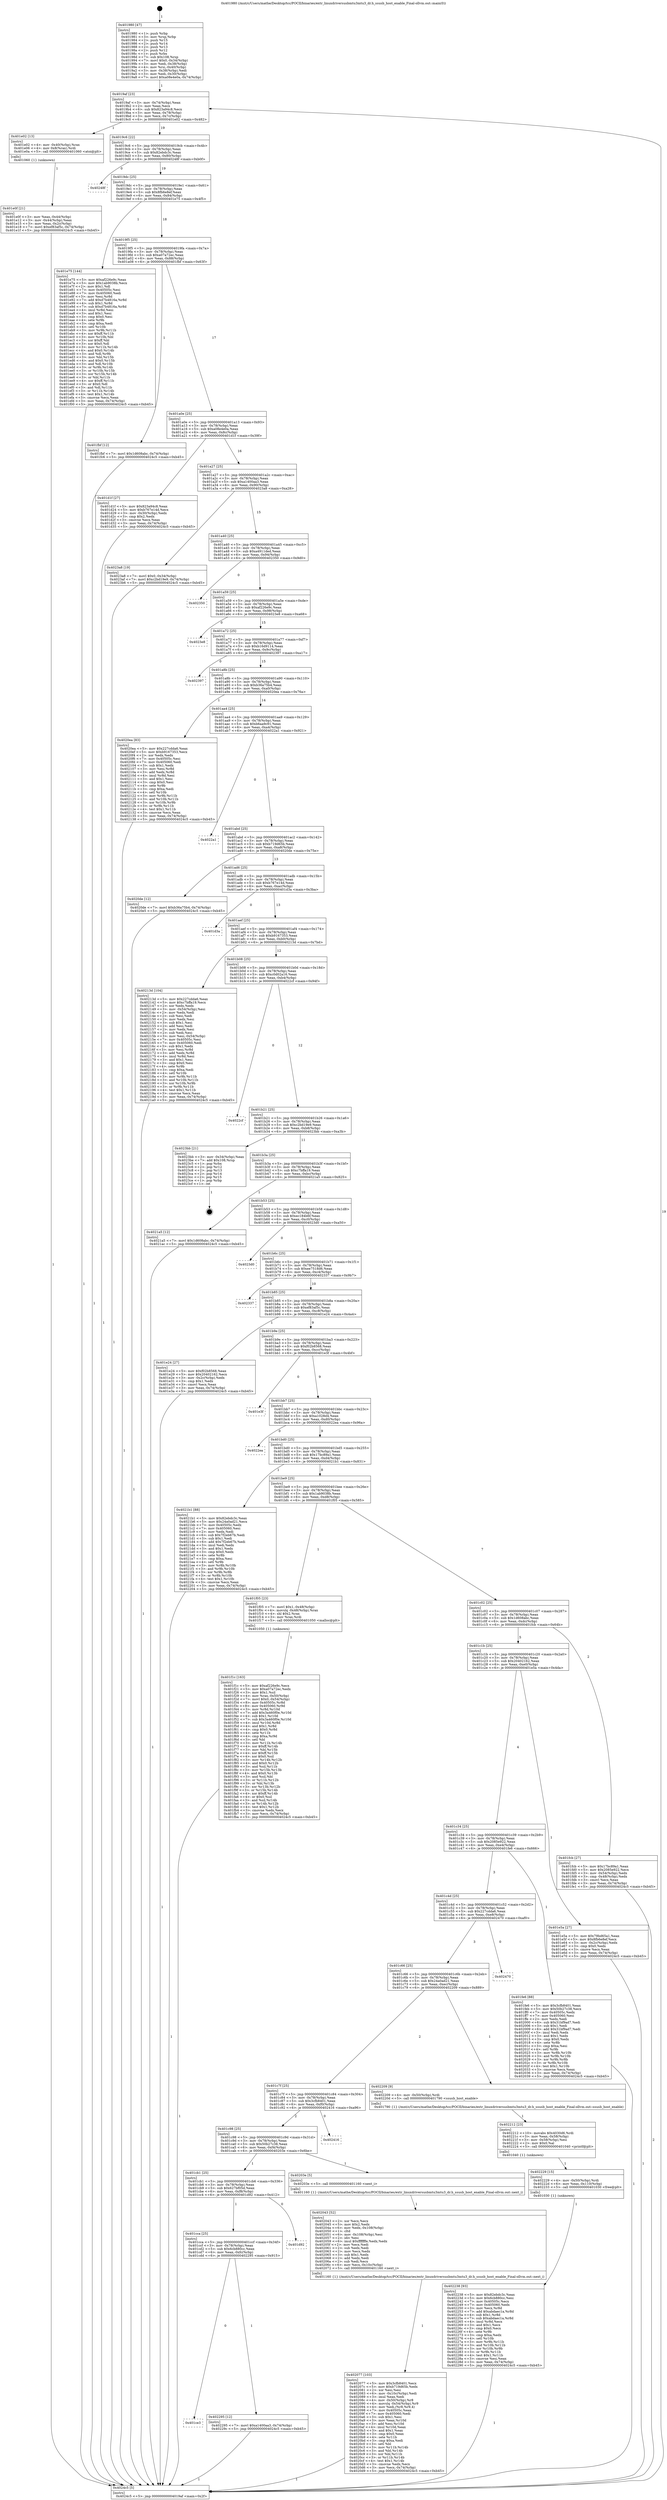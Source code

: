 digraph "0x401980" {
  label = "0x401980 (/mnt/c/Users/mathe/Desktop/tcc/POCII/binaries/extr_linuxdriversusbmtu3mtu3_dr.h_ssusb_host_enable_Final-ollvm.out::main(0))"
  labelloc = "t"
  node[shape=record]

  Entry [label="",width=0.3,height=0.3,shape=circle,fillcolor=black,style=filled]
  "0x4019af" [label="{
     0x4019af [23]\l
     | [instrs]\l
     &nbsp;&nbsp;0x4019af \<+3\>: mov -0x74(%rbp),%eax\l
     &nbsp;&nbsp;0x4019b2 \<+2\>: mov %eax,%ecx\l
     &nbsp;&nbsp;0x4019b4 \<+6\>: sub $0x823a94c8,%ecx\l
     &nbsp;&nbsp;0x4019ba \<+3\>: mov %eax,-0x78(%rbp)\l
     &nbsp;&nbsp;0x4019bd \<+3\>: mov %ecx,-0x7c(%rbp)\l
     &nbsp;&nbsp;0x4019c0 \<+6\>: je 0000000000401e02 \<main+0x482\>\l
  }"]
  "0x401e02" [label="{
     0x401e02 [13]\l
     | [instrs]\l
     &nbsp;&nbsp;0x401e02 \<+4\>: mov -0x40(%rbp),%rax\l
     &nbsp;&nbsp;0x401e06 \<+4\>: mov 0x8(%rax),%rdi\l
     &nbsp;&nbsp;0x401e0a \<+5\>: call 0000000000401060 \<atoi@plt\>\l
     | [calls]\l
     &nbsp;&nbsp;0x401060 \{1\} (unknown)\l
  }"]
  "0x4019c6" [label="{
     0x4019c6 [22]\l
     | [instrs]\l
     &nbsp;&nbsp;0x4019c6 \<+5\>: jmp 00000000004019cb \<main+0x4b\>\l
     &nbsp;&nbsp;0x4019cb \<+3\>: mov -0x78(%rbp),%eax\l
     &nbsp;&nbsp;0x4019ce \<+5\>: sub $0x82ebdc3c,%eax\l
     &nbsp;&nbsp;0x4019d3 \<+3\>: mov %eax,-0x80(%rbp)\l
     &nbsp;&nbsp;0x4019d6 \<+6\>: je 000000000040248f \<main+0xb0f\>\l
  }"]
  Exit [label="",width=0.3,height=0.3,shape=circle,fillcolor=black,style=filled,peripheries=2]
  "0x40248f" [label="{
     0x40248f\l
  }", style=dashed]
  "0x4019dc" [label="{
     0x4019dc [25]\l
     | [instrs]\l
     &nbsp;&nbsp;0x4019dc \<+5\>: jmp 00000000004019e1 \<main+0x61\>\l
     &nbsp;&nbsp;0x4019e1 \<+3\>: mov -0x78(%rbp),%eax\l
     &nbsp;&nbsp;0x4019e4 \<+5\>: sub $0x8fb6e8ef,%eax\l
     &nbsp;&nbsp;0x4019e9 \<+6\>: mov %eax,-0x84(%rbp)\l
     &nbsp;&nbsp;0x4019ef \<+6\>: je 0000000000401e75 \<main+0x4f5\>\l
  }"]
  "0x401ce3" [label="{
     0x401ce3\l
  }", style=dashed]
  "0x401e75" [label="{
     0x401e75 [144]\l
     | [instrs]\l
     &nbsp;&nbsp;0x401e75 \<+5\>: mov $0xaf226e9c,%eax\l
     &nbsp;&nbsp;0x401e7a \<+5\>: mov $0x1ab9038b,%ecx\l
     &nbsp;&nbsp;0x401e7f \<+2\>: mov $0x1,%dl\l
     &nbsp;&nbsp;0x401e81 \<+7\>: mov 0x40505c,%esi\l
     &nbsp;&nbsp;0x401e88 \<+7\>: mov 0x405060,%edi\l
     &nbsp;&nbsp;0x401e8f \<+3\>: mov %esi,%r8d\l
     &nbsp;&nbsp;0x401e92 \<+7\>: add $0xd7b4816a,%r8d\l
     &nbsp;&nbsp;0x401e99 \<+4\>: sub $0x1,%r8d\l
     &nbsp;&nbsp;0x401e9d \<+7\>: sub $0xd7b4816a,%r8d\l
     &nbsp;&nbsp;0x401ea4 \<+4\>: imul %r8d,%esi\l
     &nbsp;&nbsp;0x401ea8 \<+3\>: and $0x1,%esi\l
     &nbsp;&nbsp;0x401eab \<+3\>: cmp $0x0,%esi\l
     &nbsp;&nbsp;0x401eae \<+4\>: sete %r9b\l
     &nbsp;&nbsp;0x401eb2 \<+3\>: cmp $0xa,%edi\l
     &nbsp;&nbsp;0x401eb5 \<+4\>: setl %r10b\l
     &nbsp;&nbsp;0x401eb9 \<+3\>: mov %r9b,%r11b\l
     &nbsp;&nbsp;0x401ebc \<+4\>: xor $0xff,%r11b\l
     &nbsp;&nbsp;0x401ec0 \<+3\>: mov %r10b,%bl\l
     &nbsp;&nbsp;0x401ec3 \<+3\>: xor $0xff,%bl\l
     &nbsp;&nbsp;0x401ec6 \<+3\>: xor $0x0,%dl\l
     &nbsp;&nbsp;0x401ec9 \<+3\>: mov %r11b,%r14b\l
     &nbsp;&nbsp;0x401ecc \<+4\>: and $0x0,%r14b\l
     &nbsp;&nbsp;0x401ed0 \<+3\>: and %dl,%r9b\l
     &nbsp;&nbsp;0x401ed3 \<+3\>: mov %bl,%r15b\l
     &nbsp;&nbsp;0x401ed6 \<+4\>: and $0x0,%r15b\l
     &nbsp;&nbsp;0x401eda \<+3\>: and %dl,%r10b\l
     &nbsp;&nbsp;0x401edd \<+3\>: or %r9b,%r14b\l
     &nbsp;&nbsp;0x401ee0 \<+3\>: or %r10b,%r15b\l
     &nbsp;&nbsp;0x401ee3 \<+3\>: xor %r15b,%r14b\l
     &nbsp;&nbsp;0x401ee6 \<+3\>: or %bl,%r11b\l
     &nbsp;&nbsp;0x401ee9 \<+4\>: xor $0xff,%r11b\l
     &nbsp;&nbsp;0x401eed \<+3\>: or $0x0,%dl\l
     &nbsp;&nbsp;0x401ef0 \<+3\>: and %dl,%r11b\l
     &nbsp;&nbsp;0x401ef3 \<+3\>: or %r11b,%r14b\l
     &nbsp;&nbsp;0x401ef6 \<+4\>: test $0x1,%r14b\l
     &nbsp;&nbsp;0x401efa \<+3\>: cmovne %ecx,%eax\l
     &nbsp;&nbsp;0x401efd \<+3\>: mov %eax,-0x74(%rbp)\l
     &nbsp;&nbsp;0x401f00 \<+5\>: jmp 00000000004024c5 \<main+0xb45\>\l
  }"]
  "0x4019f5" [label="{
     0x4019f5 [25]\l
     | [instrs]\l
     &nbsp;&nbsp;0x4019f5 \<+5\>: jmp 00000000004019fa \<main+0x7a\>\l
     &nbsp;&nbsp;0x4019fa \<+3\>: mov -0x78(%rbp),%eax\l
     &nbsp;&nbsp;0x4019fd \<+5\>: sub $0xa07a72ec,%eax\l
     &nbsp;&nbsp;0x401a02 \<+6\>: mov %eax,-0x88(%rbp)\l
     &nbsp;&nbsp;0x401a08 \<+6\>: je 0000000000401fbf \<main+0x63f\>\l
  }"]
  "0x402295" [label="{
     0x402295 [12]\l
     | [instrs]\l
     &nbsp;&nbsp;0x402295 \<+7\>: movl $0xa1400aa3,-0x74(%rbp)\l
     &nbsp;&nbsp;0x40229c \<+5\>: jmp 00000000004024c5 \<main+0xb45\>\l
  }"]
  "0x401fbf" [label="{
     0x401fbf [12]\l
     | [instrs]\l
     &nbsp;&nbsp;0x401fbf \<+7\>: movl $0x1d608abc,-0x74(%rbp)\l
     &nbsp;&nbsp;0x401fc6 \<+5\>: jmp 00000000004024c5 \<main+0xb45\>\l
  }"]
  "0x401a0e" [label="{
     0x401a0e [25]\l
     | [instrs]\l
     &nbsp;&nbsp;0x401a0e \<+5\>: jmp 0000000000401a13 \<main+0x93\>\l
     &nbsp;&nbsp;0x401a13 \<+3\>: mov -0x78(%rbp),%eax\l
     &nbsp;&nbsp;0x401a16 \<+5\>: sub $0xa08e4e0a,%eax\l
     &nbsp;&nbsp;0x401a1b \<+6\>: mov %eax,-0x8c(%rbp)\l
     &nbsp;&nbsp;0x401a21 \<+6\>: je 0000000000401d1f \<main+0x39f\>\l
  }"]
  "0x401cca" [label="{
     0x401cca [25]\l
     | [instrs]\l
     &nbsp;&nbsp;0x401cca \<+5\>: jmp 0000000000401ccf \<main+0x34f\>\l
     &nbsp;&nbsp;0x401ccf \<+3\>: mov -0x78(%rbp),%eax\l
     &nbsp;&nbsp;0x401cd2 \<+5\>: sub $0x6cb880cc,%eax\l
     &nbsp;&nbsp;0x401cd7 \<+6\>: mov %eax,-0xfc(%rbp)\l
     &nbsp;&nbsp;0x401cdd \<+6\>: je 0000000000402295 \<main+0x915\>\l
  }"]
  "0x401d1f" [label="{
     0x401d1f [27]\l
     | [instrs]\l
     &nbsp;&nbsp;0x401d1f \<+5\>: mov $0x823a94c8,%eax\l
     &nbsp;&nbsp;0x401d24 \<+5\>: mov $0xb767e14d,%ecx\l
     &nbsp;&nbsp;0x401d29 \<+3\>: mov -0x30(%rbp),%edx\l
     &nbsp;&nbsp;0x401d2c \<+3\>: cmp $0x2,%edx\l
     &nbsp;&nbsp;0x401d2f \<+3\>: cmovne %ecx,%eax\l
     &nbsp;&nbsp;0x401d32 \<+3\>: mov %eax,-0x74(%rbp)\l
     &nbsp;&nbsp;0x401d35 \<+5\>: jmp 00000000004024c5 \<main+0xb45\>\l
  }"]
  "0x401a27" [label="{
     0x401a27 [25]\l
     | [instrs]\l
     &nbsp;&nbsp;0x401a27 \<+5\>: jmp 0000000000401a2c \<main+0xac\>\l
     &nbsp;&nbsp;0x401a2c \<+3\>: mov -0x78(%rbp),%eax\l
     &nbsp;&nbsp;0x401a2f \<+5\>: sub $0xa1400aa3,%eax\l
     &nbsp;&nbsp;0x401a34 \<+6\>: mov %eax,-0x90(%rbp)\l
     &nbsp;&nbsp;0x401a3a \<+6\>: je 00000000004023a8 \<main+0xa28\>\l
  }"]
  "0x4024c5" [label="{
     0x4024c5 [5]\l
     | [instrs]\l
     &nbsp;&nbsp;0x4024c5 \<+5\>: jmp 00000000004019af \<main+0x2f\>\l
  }"]
  "0x401980" [label="{
     0x401980 [47]\l
     | [instrs]\l
     &nbsp;&nbsp;0x401980 \<+1\>: push %rbp\l
     &nbsp;&nbsp;0x401981 \<+3\>: mov %rsp,%rbp\l
     &nbsp;&nbsp;0x401984 \<+2\>: push %r15\l
     &nbsp;&nbsp;0x401986 \<+2\>: push %r14\l
     &nbsp;&nbsp;0x401988 \<+2\>: push %r13\l
     &nbsp;&nbsp;0x40198a \<+2\>: push %r12\l
     &nbsp;&nbsp;0x40198c \<+1\>: push %rbx\l
     &nbsp;&nbsp;0x40198d \<+7\>: sub $0x108,%rsp\l
     &nbsp;&nbsp;0x401994 \<+7\>: movl $0x0,-0x34(%rbp)\l
     &nbsp;&nbsp;0x40199b \<+3\>: mov %edi,-0x38(%rbp)\l
     &nbsp;&nbsp;0x40199e \<+4\>: mov %rsi,-0x40(%rbp)\l
     &nbsp;&nbsp;0x4019a2 \<+3\>: mov -0x38(%rbp),%edi\l
     &nbsp;&nbsp;0x4019a5 \<+3\>: mov %edi,-0x30(%rbp)\l
     &nbsp;&nbsp;0x4019a8 \<+7\>: movl $0xa08e4e0a,-0x74(%rbp)\l
  }"]
  "0x401e0f" [label="{
     0x401e0f [21]\l
     | [instrs]\l
     &nbsp;&nbsp;0x401e0f \<+3\>: mov %eax,-0x44(%rbp)\l
     &nbsp;&nbsp;0x401e12 \<+3\>: mov -0x44(%rbp),%eax\l
     &nbsp;&nbsp;0x401e15 \<+3\>: mov %eax,-0x2c(%rbp)\l
     &nbsp;&nbsp;0x401e18 \<+7\>: movl $0xef83af5c,-0x74(%rbp)\l
     &nbsp;&nbsp;0x401e1f \<+5\>: jmp 00000000004024c5 \<main+0xb45\>\l
  }"]
  "0x401d92" [label="{
     0x401d92\l
  }", style=dashed]
  "0x4023a8" [label="{
     0x4023a8 [19]\l
     | [instrs]\l
     &nbsp;&nbsp;0x4023a8 \<+7\>: movl $0x0,-0x34(%rbp)\l
     &nbsp;&nbsp;0x4023af \<+7\>: movl $0xc2bd19e9,-0x74(%rbp)\l
     &nbsp;&nbsp;0x4023b6 \<+5\>: jmp 00000000004024c5 \<main+0xb45\>\l
  }"]
  "0x401a40" [label="{
     0x401a40 [25]\l
     | [instrs]\l
     &nbsp;&nbsp;0x401a40 \<+5\>: jmp 0000000000401a45 \<main+0xc5\>\l
     &nbsp;&nbsp;0x401a45 \<+3\>: mov -0x78(%rbp),%eax\l
     &nbsp;&nbsp;0x401a48 \<+5\>: sub $0xa4911ded,%eax\l
     &nbsp;&nbsp;0x401a4d \<+6\>: mov %eax,-0x94(%rbp)\l
     &nbsp;&nbsp;0x401a53 \<+6\>: je 0000000000402350 \<main+0x9d0\>\l
  }"]
  "0x402238" [label="{
     0x402238 [93]\l
     | [instrs]\l
     &nbsp;&nbsp;0x402238 \<+5\>: mov $0x82ebdc3c,%eax\l
     &nbsp;&nbsp;0x40223d \<+5\>: mov $0x6cb880cc,%esi\l
     &nbsp;&nbsp;0x402242 \<+7\>: mov 0x40505c,%ecx\l
     &nbsp;&nbsp;0x402249 \<+7\>: mov 0x405060,%edx\l
     &nbsp;&nbsp;0x402250 \<+3\>: mov %ecx,%r8d\l
     &nbsp;&nbsp;0x402253 \<+7\>: add $0xabdaec1a,%r8d\l
     &nbsp;&nbsp;0x40225a \<+4\>: sub $0x1,%r8d\l
     &nbsp;&nbsp;0x40225e \<+7\>: sub $0xabdaec1a,%r8d\l
     &nbsp;&nbsp;0x402265 \<+4\>: imul %r8d,%ecx\l
     &nbsp;&nbsp;0x402269 \<+3\>: and $0x1,%ecx\l
     &nbsp;&nbsp;0x40226c \<+3\>: cmp $0x0,%ecx\l
     &nbsp;&nbsp;0x40226f \<+4\>: sete %r9b\l
     &nbsp;&nbsp;0x402273 \<+3\>: cmp $0xa,%edx\l
     &nbsp;&nbsp;0x402276 \<+4\>: setl %r10b\l
     &nbsp;&nbsp;0x40227a \<+3\>: mov %r9b,%r11b\l
     &nbsp;&nbsp;0x40227d \<+3\>: and %r10b,%r11b\l
     &nbsp;&nbsp;0x402280 \<+3\>: xor %r10b,%r9b\l
     &nbsp;&nbsp;0x402283 \<+3\>: or %r9b,%r11b\l
     &nbsp;&nbsp;0x402286 \<+4\>: test $0x1,%r11b\l
     &nbsp;&nbsp;0x40228a \<+3\>: cmovne %esi,%eax\l
     &nbsp;&nbsp;0x40228d \<+3\>: mov %eax,-0x74(%rbp)\l
     &nbsp;&nbsp;0x402290 \<+5\>: jmp 00000000004024c5 \<main+0xb45\>\l
  }"]
  "0x402350" [label="{
     0x402350\l
  }", style=dashed]
  "0x401a59" [label="{
     0x401a59 [25]\l
     | [instrs]\l
     &nbsp;&nbsp;0x401a59 \<+5\>: jmp 0000000000401a5e \<main+0xde\>\l
     &nbsp;&nbsp;0x401a5e \<+3\>: mov -0x78(%rbp),%eax\l
     &nbsp;&nbsp;0x401a61 \<+5\>: sub $0xaf226e9c,%eax\l
     &nbsp;&nbsp;0x401a66 \<+6\>: mov %eax,-0x98(%rbp)\l
     &nbsp;&nbsp;0x401a6c \<+6\>: je 00000000004023e8 \<main+0xa68\>\l
  }"]
  "0x402229" [label="{
     0x402229 [15]\l
     | [instrs]\l
     &nbsp;&nbsp;0x402229 \<+4\>: mov -0x50(%rbp),%rdi\l
     &nbsp;&nbsp;0x40222d \<+6\>: mov %eax,-0x110(%rbp)\l
     &nbsp;&nbsp;0x402233 \<+5\>: call 0000000000401030 \<free@plt\>\l
     | [calls]\l
     &nbsp;&nbsp;0x401030 \{1\} (unknown)\l
  }"]
  "0x4023e8" [label="{
     0x4023e8\l
  }", style=dashed]
  "0x401a72" [label="{
     0x401a72 [25]\l
     | [instrs]\l
     &nbsp;&nbsp;0x401a72 \<+5\>: jmp 0000000000401a77 \<main+0xf7\>\l
     &nbsp;&nbsp;0x401a77 \<+3\>: mov -0x78(%rbp),%eax\l
     &nbsp;&nbsp;0x401a7a \<+5\>: sub $0xb16d9114,%eax\l
     &nbsp;&nbsp;0x401a7f \<+6\>: mov %eax,-0x9c(%rbp)\l
     &nbsp;&nbsp;0x401a85 \<+6\>: je 0000000000402397 \<main+0xa17\>\l
  }"]
  "0x402212" [label="{
     0x402212 [23]\l
     | [instrs]\l
     &nbsp;&nbsp;0x402212 \<+10\>: movabs $0x4030d6,%rdi\l
     &nbsp;&nbsp;0x40221c \<+3\>: mov %eax,-0x58(%rbp)\l
     &nbsp;&nbsp;0x40221f \<+3\>: mov -0x58(%rbp),%esi\l
     &nbsp;&nbsp;0x402222 \<+2\>: mov $0x0,%al\l
     &nbsp;&nbsp;0x402224 \<+5\>: call 0000000000401040 \<printf@plt\>\l
     | [calls]\l
     &nbsp;&nbsp;0x401040 \{1\} (unknown)\l
  }"]
  "0x402397" [label="{
     0x402397\l
  }", style=dashed]
  "0x401a8b" [label="{
     0x401a8b [25]\l
     | [instrs]\l
     &nbsp;&nbsp;0x401a8b \<+5\>: jmp 0000000000401a90 \<main+0x110\>\l
     &nbsp;&nbsp;0x401a90 \<+3\>: mov -0x78(%rbp),%eax\l
     &nbsp;&nbsp;0x401a93 \<+5\>: sub $0xb36a75b4,%eax\l
     &nbsp;&nbsp;0x401a98 \<+6\>: mov %eax,-0xa0(%rbp)\l
     &nbsp;&nbsp;0x401a9e \<+6\>: je 00000000004020ea \<main+0x76a\>\l
  }"]
  "0x402077" [label="{
     0x402077 [103]\l
     | [instrs]\l
     &nbsp;&nbsp;0x402077 \<+5\>: mov $0x3cfb8401,%ecx\l
     &nbsp;&nbsp;0x40207c \<+5\>: mov $0xb719d65b,%edx\l
     &nbsp;&nbsp;0x402081 \<+2\>: xor %esi,%esi\l
     &nbsp;&nbsp;0x402083 \<+6\>: mov -0x10c(%rbp),%edi\l
     &nbsp;&nbsp;0x402089 \<+3\>: imul %eax,%edi\l
     &nbsp;&nbsp;0x40208c \<+4\>: mov -0x50(%rbp),%r8\l
     &nbsp;&nbsp;0x402090 \<+4\>: movslq -0x54(%rbp),%r9\l
     &nbsp;&nbsp;0x402094 \<+4\>: mov %edi,(%r8,%r9,4)\l
     &nbsp;&nbsp;0x402098 \<+7\>: mov 0x40505c,%eax\l
     &nbsp;&nbsp;0x40209f \<+7\>: mov 0x405060,%edi\l
     &nbsp;&nbsp;0x4020a6 \<+3\>: sub $0x1,%esi\l
     &nbsp;&nbsp;0x4020a9 \<+3\>: mov %eax,%r10d\l
     &nbsp;&nbsp;0x4020ac \<+3\>: add %esi,%r10d\l
     &nbsp;&nbsp;0x4020af \<+4\>: imul %r10d,%eax\l
     &nbsp;&nbsp;0x4020b3 \<+3\>: and $0x1,%eax\l
     &nbsp;&nbsp;0x4020b6 \<+3\>: cmp $0x0,%eax\l
     &nbsp;&nbsp;0x4020b9 \<+4\>: sete %r11b\l
     &nbsp;&nbsp;0x4020bd \<+3\>: cmp $0xa,%edi\l
     &nbsp;&nbsp;0x4020c0 \<+3\>: setl %bl\l
     &nbsp;&nbsp;0x4020c3 \<+3\>: mov %r11b,%r14b\l
     &nbsp;&nbsp;0x4020c6 \<+3\>: and %bl,%r14b\l
     &nbsp;&nbsp;0x4020c9 \<+3\>: xor %bl,%r11b\l
     &nbsp;&nbsp;0x4020cc \<+3\>: or %r11b,%r14b\l
     &nbsp;&nbsp;0x4020cf \<+4\>: test $0x1,%r14b\l
     &nbsp;&nbsp;0x4020d3 \<+3\>: cmovne %edx,%ecx\l
     &nbsp;&nbsp;0x4020d6 \<+3\>: mov %ecx,-0x74(%rbp)\l
     &nbsp;&nbsp;0x4020d9 \<+5\>: jmp 00000000004024c5 \<main+0xb45\>\l
  }"]
  "0x4020ea" [label="{
     0x4020ea [83]\l
     | [instrs]\l
     &nbsp;&nbsp;0x4020ea \<+5\>: mov $0x227cdda6,%eax\l
     &nbsp;&nbsp;0x4020ef \<+5\>: mov $0xb9167353,%ecx\l
     &nbsp;&nbsp;0x4020f4 \<+2\>: xor %edx,%edx\l
     &nbsp;&nbsp;0x4020f6 \<+7\>: mov 0x40505c,%esi\l
     &nbsp;&nbsp;0x4020fd \<+7\>: mov 0x405060,%edi\l
     &nbsp;&nbsp;0x402104 \<+3\>: sub $0x1,%edx\l
     &nbsp;&nbsp;0x402107 \<+3\>: mov %esi,%r8d\l
     &nbsp;&nbsp;0x40210a \<+3\>: add %edx,%r8d\l
     &nbsp;&nbsp;0x40210d \<+4\>: imul %r8d,%esi\l
     &nbsp;&nbsp;0x402111 \<+3\>: and $0x1,%esi\l
     &nbsp;&nbsp;0x402114 \<+3\>: cmp $0x0,%esi\l
     &nbsp;&nbsp;0x402117 \<+4\>: sete %r9b\l
     &nbsp;&nbsp;0x40211b \<+3\>: cmp $0xa,%edi\l
     &nbsp;&nbsp;0x40211e \<+4\>: setl %r10b\l
     &nbsp;&nbsp;0x402122 \<+3\>: mov %r9b,%r11b\l
     &nbsp;&nbsp;0x402125 \<+3\>: and %r10b,%r11b\l
     &nbsp;&nbsp;0x402128 \<+3\>: xor %r10b,%r9b\l
     &nbsp;&nbsp;0x40212b \<+3\>: or %r9b,%r11b\l
     &nbsp;&nbsp;0x40212e \<+4\>: test $0x1,%r11b\l
     &nbsp;&nbsp;0x402132 \<+3\>: cmovne %ecx,%eax\l
     &nbsp;&nbsp;0x402135 \<+3\>: mov %eax,-0x74(%rbp)\l
     &nbsp;&nbsp;0x402138 \<+5\>: jmp 00000000004024c5 \<main+0xb45\>\l
  }"]
  "0x401aa4" [label="{
     0x401aa4 [25]\l
     | [instrs]\l
     &nbsp;&nbsp;0x401aa4 \<+5\>: jmp 0000000000401aa9 \<main+0x129\>\l
     &nbsp;&nbsp;0x401aa9 \<+3\>: mov -0x78(%rbp),%eax\l
     &nbsp;&nbsp;0x401aac \<+5\>: sub $0xb6aa9c91,%eax\l
     &nbsp;&nbsp;0x401ab1 \<+6\>: mov %eax,-0xa4(%rbp)\l
     &nbsp;&nbsp;0x401ab7 \<+6\>: je 00000000004022a1 \<main+0x921\>\l
  }"]
  "0x402043" [label="{
     0x402043 [52]\l
     | [instrs]\l
     &nbsp;&nbsp;0x402043 \<+2\>: xor %ecx,%ecx\l
     &nbsp;&nbsp;0x402045 \<+5\>: mov $0x2,%edx\l
     &nbsp;&nbsp;0x40204a \<+6\>: mov %edx,-0x108(%rbp)\l
     &nbsp;&nbsp;0x402050 \<+1\>: cltd\l
     &nbsp;&nbsp;0x402051 \<+6\>: mov -0x108(%rbp),%esi\l
     &nbsp;&nbsp;0x402057 \<+2\>: idiv %esi\l
     &nbsp;&nbsp;0x402059 \<+6\>: imul $0xfffffffe,%edx,%edx\l
     &nbsp;&nbsp;0x40205f \<+2\>: mov %ecx,%edi\l
     &nbsp;&nbsp;0x402061 \<+2\>: sub %edx,%edi\l
     &nbsp;&nbsp;0x402063 \<+2\>: mov %ecx,%edx\l
     &nbsp;&nbsp;0x402065 \<+3\>: sub $0x1,%edx\l
     &nbsp;&nbsp;0x402068 \<+2\>: add %edx,%edi\l
     &nbsp;&nbsp;0x40206a \<+2\>: sub %edi,%ecx\l
     &nbsp;&nbsp;0x40206c \<+6\>: mov %ecx,-0x10c(%rbp)\l
     &nbsp;&nbsp;0x402072 \<+5\>: call 0000000000401160 \<next_i\>\l
     | [calls]\l
     &nbsp;&nbsp;0x401160 \{1\} (/mnt/c/Users/mathe/Desktop/tcc/POCII/binaries/extr_linuxdriversusbmtu3mtu3_dr.h_ssusb_host_enable_Final-ollvm.out::next_i)\l
  }"]
  "0x4022a1" [label="{
     0x4022a1\l
  }", style=dashed]
  "0x401abd" [label="{
     0x401abd [25]\l
     | [instrs]\l
     &nbsp;&nbsp;0x401abd \<+5\>: jmp 0000000000401ac2 \<main+0x142\>\l
     &nbsp;&nbsp;0x401ac2 \<+3\>: mov -0x78(%rbp),%eax\l
     &nbsp;&nbsp;0x401ac5 \<+5\>: sub $0xb719d65b,%eax\l
     &nbsp;&nbsp;0x401aca \<+6\>: mov %eax,-0xa8(%rbp)\l
     &nbsp;&nbsp;0x401ad0 \<+6\>: je 00000000004020de \<main+0x75e\>\l
  }"]
  "0x401cb1" [label="{
     0x401cb1 [25]\l
     | [instrs]\l
     &nbsp;&nbsp;0x401cb1 \<+5\>: jmp 0000000000401cb6 \<main+0x336\>\l
     &nbsp;&nbsp;0x401cb6 \<+3\>: mov -0x78(%rbp),%eax\l
     &nbsp;&nbsp;0x401cb9 \<+5\>: sub $0x627bf05d,%eax\l
     &nbsp;&nbsp;0x401cbe \<+6\>: mov %eax,-0xf8(%rbp)\l
     &nbsp;&nbsp;0x401cc4 \<+6\>: je 0000000000401d92 \<main+0x412\>\l
  }"]
  "0x4020de" [label="{
     0x4020de [12]\l
     | [instrs]\l
     &nbsp;&nbsp;0x4020de \<+7\>: movl $0xb36a75b4,-0x74(%rbp)\l
     &nbsp;&nbsp;0x4020e5 \<+5\>: jmp 00000000004024c5 \<main+0xb45\>\l
  }"]
  "0x401ad6" [label="{
     0x401ad6 [25]\l
     | [instrs]\l
     &nbsp;&nbsp;0x401ad6 \<+5\>: jmp 0000000000401adb \<main+0x15b\>\l
     &nbsp;&nbsp;0x401adb \<+3\>: mov -0x78(%rbp),%eax\l
     &nbsp;&nbsp;0x401ade \<+5\>: sub $0xb767e14d,%eax\l
     &nbsp;&nbsp;0x401ae3 \<+6\>: mov %eax,-0xac(%rbp)\l
     &nbsp;&nbsp;0x401ae9 \<+6\>: je 0000000000401d3a \<main+0x3ba\>\l
  }"]
  "0x40203e" [label="{
     0x40203e [5]\l
     | [instrs]\l
     &nbsp;&nbsp;0x40203e \<+5\>: call 0000000000401160 \<next_i\>\l
     | [calls]\l
     &nbsp;&nbsp;0x401160 \{1\} (/mnt/c/Users/mathe/Desktop/tcc/POCII/binaries/extr_linuxdriversusbmtu3mtu3_dr.h_ssusb_host_enable_Final-ollvm.out::next_i)\l
  }"]
  "0x401d3a" [label="{
     0x401d3a\l
  }", style=dashed]
  "0x401aef" [label="{
     0x401aef [25]\l
     | [instrs]\l
     &nbsp;&nbsp;0x401aef \<+5\>: jmp 0000000000401af4 \<main+0x174\>\l
     &nbsp;&nbsp;0x401af4 \<+3\>: mov -0x78(%rbp),%eax\l
     &nbsp;&nbsp;0x401af7 \<+5\>: sub $0xb9167353,%eax\l
     &nbsp;&nbsp;0x401afc \<+6\>: mov %eax,-0xb0(%rbp)\l
     &nbsp;&nbsp;0x401b02 \<+6\>: je 000000000040213d \<main+0x7bd\>\l
  }"]
  "0x401c98" [label="{
     0x401c98 [25]\l
     | [instrs]\l
     &nbsp;&nbsp;0x401c98 \<+5\>: jmp 0000000000401c9d \<main+0x31d\>\l
     &nbsp;&nbsp;0x401c9d \<+3\>: mov -0x78(%rbp),%eax\l
     &nbsp;&nbsp;0x401ca0 \<+5\>: sub $0x50b27c38,%eax\l
     &nbsp;&nbsp;0x401ca5 \<+6\>: mov %eax,-0xf4(%rbp)\l
     &nbsp;&nbsp;0x401cab \<+6\>: je 000000000040203e \<main+0x6be\>\l
  }"]
  "0x40213d" [label="{
     0x40213d [104]\l
     | [instrs]\l
     &nbsp;&nbsp;0x40213d \<+5\>: mov $0x227cdda6,%eax\l
     &nbsp;&nbsp;0x402142 \<+5\>: mov $0xc7bffa19,%ecx\l
     &nbsp;&nbsp;0x402147 \<+2\>: xor %edx,%edx\l
     &nbsp;&nbsp;0x402149 \<+3\>: mov -0x54(%rbp),%esi\l
     &nbsp;&nbsp;0x40214c \<+2\>: mov %edx,%edi\l
     &nbsp;&nbsp;0x40214e \<+2\>: sub %esi,%edi\l
     &nbsp;&nbsp;0x402150 \<+2\>: mov %edx,%esi\l
     &nbsp;&nbsp;0x402152 \<+3\>: sub $0x1,%esi\l
     &nbsp;&nbsp;0x402155 \<+2\>: add %esi,%edi\l
     &nbsp;&nbsp;0x402157 \<+2\>: mov %edx,%esi\l
     &nbsp;&nbsp;0x402159 \<+2\>: sub %edi,%esi\l
     &nbsp;&nbsp;0x40215b \<+3\>: mov %esi,-0x54(%rbp)\l
     &nbsp;&nbsp;0x40215e \<+7\>: mov 0x40505c,%esi\l
     &nbsp;&nbsp;0x402165 \<+7\>: mov 0x405060,%edi\l
     &nbsp;&nbsp;0x40216c \<+3\>: sub $0x1,%edx\l
     &nbsp;&nbsp;0x40216f \<+3\>: mov %esi,%r8d\l
     &nbsp;&nbsp;0x402172 \<+3\>: add %edx,%r8d\l
     &nbsp;&nbsp;0x402175 \<+4\>: imul %r8d,%esi\l
     &nbsp;&nbsp;0x402179 \<+3\>: and $0x1,%esi\l
     &nbsp;&nbsp;0x40217c \<+3\>: cmp $0x0,%esi\l
     &nbsp;&nbsp;0x40217f \<+4\>: sete %r9b\l
     &nbsp;&nbsp;0x402183 \<+3\>: cmp $0xa,%edi\l
     &nbsp;&nbsp;0x402186 \<+4\>: setl %r10b\l
     &nbsp;&nbsp;0x40218a \<+3\>: mov %r9b,%r11b\l
     &nbsp;&nbsp;0x40218d \<+3\>: and %r10b,%r11b\l
     &nbsp;&nbsp;0x402190 \<+3\>: xor %r10b,%r9b\l
     &nbsp;&nbsp;0x402193 \<+3\>: or %r9b,%r11b\l
     &nbsp;&nbsp;0x402196 \<+4\>: test $0x1,%r11b\l
     &nbsp;&nbsp;0x40219a \<+3\>: cmovne %ecx,%eax\l
     &nbsp;&nbsp;0x40219d \<+3\>: mov %eax,-0x74(%rbp)\l
     &nbsp;&nbsp;0x4021a0 \<+5\>: jmp 00000000004024c5 \<main+0xb45\>\l
  }"]
  "0x401b08" [label="{
     0x401b08 [25]\l
     | [instrs]\l
     &nbsp;&nbsp;0x401b08 \<+5\>: jmp 0000000000401b0d \<main+0x18d\>\l
     &nbsp;&nbsp;0x401b0d \<+3\>: mov -0x78(%rbp),%eax\l
     &nbsp;&nbsp;0x401b10 \<+5\>: sub $0xc0d02a16,%eax\l
     &nbsp;&nbsp;0x401b15 \<+6\>: mov %eax,-0xb4(%rbp)\l
     &nbsp;&nbsp;0x401b1b \<+6\>: je 00000000004022cf \<main+0x94f\>\l
  }"]
  "0x402416" [label="{
     0x402416\l
  }", style=dashed]
  "0x4022cf" [label="{
     0x4022cf\l
  }", style=dashed]
  "0x401b21" [label="{
     0x401b21 [25]\l
     | [instrs]\l
     &nbsp;&nbsp;0x401b21 \<+5\>: jmp 0000000000401b26 \<main+0x1a6\>\l
     &nbsp;&nbsp;0x401b26 \<+3\>: mov -0x78(%rbp),%eax\l
     &nbsp;&nbsp;0x401b29 \<+5\>: sub $0xc2bd19e9,%eax\l
     &nbsp;&nbsp;0x401b2e \<+6\>: mov %eax,-0xb8(%rbp)\l
     &nbsp;&nbsp;0x401b34 \<+6\>: je 00000000004023bb \<main+0xa3b\>\l
  }"]
  "0x401c7f" [label="{
     0x401c7f [25]\l
     | [instrs]\l
     &nbsp;&nbsp;0x401c7f \<+5\>: jmp 0000000000401c84 \<main+0x304\>\l
     &nbsp;&nbsp;0x401c84 \<+3\>: mov -0x78(%rbp),%eax\l
     &nbsp;&nbsp;0x401c87 \<+5\>: sub $0x3cfb8401,%eax\l
     &nbsp;&nbsp;0x401c8c \<+6\>: mov %eax,-0xf0(%rbp)\l
     &nbsp;&nbsp;0x401c92 \<+6\>: je 0000000000402416 \<main+0xa96\>\l
  }"]
  "0x4023bb" [label="{
     0x4023bb [21]\l
     | [instrs]\l
     &nbsp;&nbsp;0x4023bb \<+3\>: mov -0x34(%rbp),%eax\l
     &nbsp;&nbsp;0x4023be \<+7\>: add $0x108,%rsp\l
     &nbsp;&nbsp;0x4023c5 \<+1\>: pop %rbx\l
     &nbsp;&nbsp;0x4023c6 \<+2\>: pop %r12\l
     &nbsp;&nbsp;0x4023c8 \<+2\>: pop %r13\l
     &nbsp;&nbsp;0x4023ca \<+2\>: pop %r14\l
     &nbsp;&nbsp;0x4023cc \<+2\>: pop %r15\l
     &nbsp;&nbsp;0x4023ce \<+1\>: pop %rbp\l
     &nbsp;&nbsp;0x4023cf \<+1\>: ret\l
  }"]
  "0x401b3a" [label="{
     0x401b3a [25]\l
     | [instrs]\l
     &nbsp;&nbsp;0x401b3a \<+5\>: jmp 0000000000401b3f \<main+0x1bf\>\l
     &nbsp;&nbsp;0x401b3f \<+3\>: mov -0x78(%rbp),%eax\l
     &nbsp;&nbsp;0x401b42 \<+5\>: sub $0xc7bffa19,%eax\l
     &nbsp;&nbsp;0x401b47 \<+6\>: mov %eax,-0xbc(%rbp)\l
     &nbsp;&nbsp;0x401b4d \<+6\>: je 00000000004021a5 \<main+0x825\>\l
  }"]
  "0x402209" [label="{
     0x402209 [9]\l
     | [instrs]\l
     &nbsp;&nbsp;0x402209 \<+4\>: mov -0x50(%rbp),%rdi\l
     &nbsp;&nbsp;0x40220d \<+5\>: call 0000000000401790 \<ssusb_host_enable\>\l
     | [calls]\l
     &nbsp;&nbsp;0x401790 \{1\} (/mnt/c/Users/mathe/Desktop/tcc/POCII/binaries/extr_linuxdriversusbmtu3mtu3_dr.h_ssusb_host_enable_Final-ollvm.out::ssusb_host_enable)\l
  }"]
  "0x4021a5" [label="{
     0x4021a5 [12]\l
     | [instrs]\l
     &nbsp;&nbsp;0x4021a5 \<+7\>: movl $0x1d608abc,-0x74(%rbp)\l
     &nbsp;&nbsp;0x4021ac \<+5\>: jmp 00000000004024c5 \<main+0xb45\>\l
  }"]
  "0x401b53" [label="{
     0x401b53 [25]\l
     | [instrs]\l
     &nbsp;&nbsp;0x401b53 \<+5\>: jmp 0000000000401b58 \<main+0x1d8\>\l
     &nbsp;&nbsp;0x401b58 \<+3\>: mov -0x78(%rbp),%eax\l
     &nbsp;&nbsp;0x401b5b \<+5\>: sub $0xec184b6f,%eax\l
     &nbsp;&nbsp;0x401b60 \<+6\>: mov %eax,-0xc0(%rbp)\l
     &nbsp;&nbsp;0x401b66 \<+6\>: je 00000000004023d0 \<main+0xa50\>\l
  }"]
  "0x401c66" [label="{
     0x401c66 [25]\l
     | [instrs]\l
     &nbsp;&nbsp;0x401c66 \<+5\>: jmp 0000000000401c6b \<main+0x2eb\>\l
     &nbsp;&nbsp;0x401c6b \<+3\>: mov -0x78(%rbp),%eax\l
     &nbsp;&nbsp;0x401c6e \<+5\>: sub $0x24a0ad21,%eax\l
     &nbsp;&nbsp;0x401c73 \<+6\>: mov %eax,-0xec(%rbp)\l
     &nbsp;&nbsp;0x401c79 \<+6\>: je 0000000000402209 \<main+0x889\>\l
  }"]
  "0x4023d0" [label="{
     0x4023d0\l
  }", style=dashed]
  "0x401b6c" [label="{
     0x401b6c [25]\l
     | [instrs]\l
     &nbsp;&nbsp;0x401b6c \<+5\>: jmp 0000000000401b71 \<main+0x1f1\>\l
     &nbsp;&nbsp;0x401b71 \<+3\>: mov -0x78(%rbp),%eax\l
     &nbsp;&nbsp;0x401b74 \<+5\>: sub $0xee7518d6,%eax\l
     &nbsp;&nbsp;0x401b79 \<+6\>: mov %eax,-0xc4(%rbp)\l
     &nbsp;&nbsp;0x401b7f \<+6\>: je 0000000000402337 \<main+0x9b7\>\l
  }"]
  "0x402470" [label="{
     0x402470\l
  }", style=dashed]
  "0x402337" [label="{
     0x402337\l
  }", style=dashed]
  "0x401b85" [label="{
     0x401b85 [25]\l
     | [instrs]\l
     &nbsp;&nbsp;0x401b85 \<+5\>: jmp 0000000000401b8a \<main+0x20a\>\l
     &nbsp;&nbsp;0x401b8a \<+3\>: mov -0x78(%rbp),%eax\l
     &nbsp;&nbsp;0x401b8d \<+5\>: sub $0xef83af5c,%eax\l
     &nbsp;&nbsp;0x401b92 \<+6\>: mov %eax,-0xc8(%rbp)\l
     &nbsp;&nbsp;0x401b98 \<+6\>: je 0000000000401e24 \<main+0x4a4\>\l
  }"]
  "0x401c4d" [label="{
     0x401c4d [25]\l
     | [instrs]\l
     &nbsp;&nbsp;0x401c4d \<+5\>: jmp 0000000000401c52 \<main+0x2d2\>\l
     &nbsp;&nbsp;0x401c52 \<+3\>: mov -0x78(%rbp),%eax\l
     &nbsp;&nbsp;0x401c55 \<+5\>: sub $0x227cdda6,%eax\l
     &nbsp;&nbsp;0x401c5a \<+6\>: mov %eax,-0xe8(%rbp)\l
     &nbsp;&nbsp;0x401c60 \<+6\>: je 0000000000402470 \<main+0xaf0\>\l
  }"]
  "0x401e24" [label="{
     0x401e24 [27]\l
     | [instrs]\l
     &nbsp;&nbsp;0x401e24 \<+5\>: mov $0xf02b8568,%eax\l
     &nbsp;&nbsp;0x401e29 \<+5\>: mov $0x20402162,%ecx\l
     &nbsp;&nbsp;0x401e2e \<+3\>: mov -0x2c(%rbp),%edx\l
     &nbsp;&nbsp;0x401e31 \<+3\>: cmp $0x1,%edx\l
     &nbsp;&nbsp;0x401e34 \<+3\>: cmovl %ecx,%eax\l
     &nbsp;&nbsp;0x401e37 \<+3\>: mov %eax,-0x74(%rbp)\l
     &nbsp;&nbsp;0x401e3a \<+5\>: jmp 00000000004024c5 \<main+0xb45\>\l
  }"]
  "0x401b9e" [label="{
     0x401b9e [25]\l
     | [instrs]\l
     &nbsp;&nbsp;0x401b9e \<+5\>: jmp 0000000000401ba3 \<main+0x223\>\l
     &nbsp;&nbsp;0x401ba3 \<+3\>: mov -0x78(%rbp),%eax\l
     &nbsp;&nbsp;0x401ba6 \<+5\>: sub $0xf02b8568,%eax\l
     &nbsp;&nbsp;0x401bab \<+6\>: mov %eax,-0xcc(%rbp)\l
     &nbsp;&nbsp;0x401bb1 \<+6\>: je 0000000000401e3f \<main+0x4bf\>\l
  }"]
  "0x401fe6" [label="{
     0x401fe6 [88]\l
     | [instrs]\l
     &nbsp;&nbsp;0x401fe6 \<+5\>: mov $0x3cfb8401,%eax\l
     &nbsp;&nbsp;0x401feb \<+5\>: mov $0x50b27c38,%ecx\l
     &nbsp;&nbsp;0x401ff0 \<+7\>: mov 0x40505c,%edx\l
     &nbsp;&nbsp;0x401ff7 \<+7\>: mov 0x405060,%esi\l
     &nbsp;&nbsp;0x401ffe \<+2\>: mov %edx,%edi\l
     &nbsp;&nbsp;0x402000 \<+6\>: sub $0x31bf9ad7,%edi\l
     &nbsp;&nbsp;0x402006 \<+3\>: sub $0x1,%edi\l
     &nbsp;&nbsp;0x402009 \<+6\>: add $0x31bf9ad7,%edi\l
     &nbsp;&nbsp;0x40200f \<+3\>: imul %edi,%edx\l
     &nbsp;&nbsp;0x402012 \<+3\>: and $0x1,%edx\l
     &nbsp;&nbsp;0x402015 \<+3\>: cmp $0x0,%edx\l
     &nbsp;&nbsp;0x402018 \<+4\>: sete %r8b\l
     &nbsp;&nbsp;0x40201c \<+3\>: cmp $0xa,%esi\l
     &nbsp;&nbsp;0x40201f \<+4\>: setl %r9b\l
     &nbsp;&nbsp;0x402023 \<+3\>: mov %r8b,%r10b\l
     &nbsp;&nbsp;0x402026 \<+3\>: and %r9b,%r10b\l
     &nbsp;&nbsp;0x402029 \<+3\>: xor %r9b,%r8b\l
     &nbsp;&nbsp;0x40202c \<+3\>: or %r8b,%r10b\l
     &nbsp;&nbsp;0x40202f \<+4\>: test $0x1,%r10b\l
     &nbsp;&nbsp;0x402033 \<+3\>: cmovne %ecx,%eax\l
     &nbsp;&nbsp;0x402036 \<+3\>: mov %eax,-0x74(%rbp)\l
     &nbsp;&nbsp;0x402039 \<+5\>: jmp 00000000004024c5 \<main+0xb45\>\l
  }"]
  "0x401e3f" [label="{
     0x401e3f\l
  }", style=dashed]
  "0x401bb7" [label="{
     0x401bb7 [25]\l
     | [instrs]\l
     &nbsp;&nbsp;0x401bb7 \<+5\>: jmp 0000000000401bbc \<main+0x23c\>\l
     &nbsp;&nbsp;0x401bbc \<+3\>: mov -0x78(%rbp),%eax\l
     &nbsp;&nbsp;0x401bbf \<+5\>: sub $0xa1028d4,%eax\l
     &nbsp;&nbsp;0x401bc4 \<+6\>: mov %eax,-0xd0(%rbp)\l
     &nbsp;&nbsp;0x401bca \<+6\>: je 00000000004022ea \<main+0x96a\>\l
  }"]
  "0x401f1c" [label="{
     0x401f1c [163]\l
     | [instrs]\l
     &nbsp;&nbsp;0x401f1c \<+5\>: mov $0xaf226e9c,%ecx\l
     &nbsp;&nbsp;0x401f21 \<+5\>: mov $0xa07a72ec,%edx\l
     &nbsp;&nbsp;0x401f26 \<+3\>: mov $0x1,%sil\l
     &nbsp;&nbsp;0x401f29 \<+4\>: mov %rax,-0x50(%rbp)\l
     &nbsp;&nbsp;0x401f2d \<+7\>: movl $0x0,-0x54(%rbp)\l
     &nbsp;&nbsp;0x401f34 \<+8\>: mov 0x40505c,%r8d\l
     &nbsp;&nbsp;0x401f3c \<+8\>: mov 0x405060,%r9d\l
     &nbsp;&nbsp;0x401f44 \<+3\>: mov %r8d,%r10d\l
     &nbsp;&nbsp;0x401f47 \<+7\>: add $0x3a460f0e,%r10d\l
     &nbsp;&nbsp;0x401f4e \<+4\>: sub $0x1,%r10d\l
     &nbsp;&nbsp;0x401f52 \<+7\>: sub $0x3a460f0e,%r10d\l
     &nbsp;&nbsp;0x401f59 \<+4\>: imul %r10d,%r8d\l
     &nbsp;&nbsp;0x401f5d \<+4\>: and $0x1,%r8d\l
     &nbsp;&nbsp;0x401f61 \<+4\>: cmp $0x0,%r8d\l
     &nbsp;&nbsp;0x401f65 \<+4\>: sete %r11b\l
     &nbsp;&nbsp;0x401f69 \<+4\>: cmp $0xa,%r9d\l
     &nbsp;&nbsp;0x401f6d \<+3\>: setl %bl\l
     &nbsp;&nbsp;0x401f70 \<+3\>: mov %r11b,%r14b\l
     &nbsp;&nbsp;0x401f73 \<+4\>: xor $0xff,%r14b\l
     &nbsp;&nbsp;0x401f77 \<+3\>: mov %bl,%r15b\l
     &nbsp;&nbsp;0x401f7a \<+4\>: xor $0xff,%r15b\l
     &nbsp;&nbsp;0x401f7e \<+4\>: xor $0x0,%sil\l
     &nbsp;&nbsp;0x401f82 \<+3\>: mov %r14b,%r12b\l
     &nbsp;&nbsp;0x401f85 \<+4\>: and $0x0,%r12b\l
     &nbsp;&nbsp;0x401f89 \<+3\>: and %sil,%r11b\l
     &nbsp;&nbsp;0x401f8c \<+3\>: mov %r15b,%r13b\l
     &nbsp;&nbsp;0x401f8f \<+4\>: and $0x0,%r13b\l
     &nbsp;&nbsp;0x401f93 \<+3\>: and %sil,%bl\l
     &nbsp;&nbsp;0x401f96 \<+3\>: or %r11b,%r12b\l
     &nbsp;&nbsp;0x401f99 \<+3\>: or %bl,%r13b\l
     &nbsp;&nbsp;0x401f9c \<+3\>: xor %r13b,%r12b\l
     &nbsp;&nbsp;0x401f9f \<+3\>: or %r15b,%r14b\l
     &nbsp;&nbsp;0x401fa2 \<+4\>: xor $0xff,%r14b\l
     &nbsp;&nbsp;0x401fa6 \<+4\>: or $0x0,%sil\l
     &nbsp;&nbsp;0x401faa \<+3\>: and %sil,%r14b\l
     &nbsp;&nbsp;0x401fad \<+3\>: or %r14b,%r12b\l
     &nbsp;&nbsp;0x401fb0 \<+4\>: test $0x1,%r12b\l
     &nbsp;&nbsp;0x401fb4 \<+3\>: cmovne %edx,%ecx\l
     &nbsp;&nbsp;0x401fb7 \<+3\>: mov %ecx,-0x74(%rbp)\l
     &nbsp;&nbsp;0x401fba \<+5\>: jmp 00000000004024c5 \<main+0xb45\>\l
  }"]
  "0x4022ea" [label="{
     0x4022ea\l
  }", style=dashed]
  "0x401bd0" [label="{
     0x401bd0 [25]\l
     | [instrs]\l
     &nbsp;&nbsp;0x401bd0 \<+5\>: jmp 0000000000401bd5 \<main+0x255\>\l
     &nbsp;&nbsp;0x401bd5 \<+3\>: mov -0x78(%rbp),%eax\l
     &nbsp;&nbsp;0x401bd8 \<+5\>: sub $0x17bc89a1,%eax\l
     &nbsp;&nbsp;0x401bdd \<+6\>: mov %eax,-0xd4(%rbp)\l
     &nbsp;&nbsp;0x401be3 \<+6\>: je 00000000004021b1 \<main+0x831\>\l
  }"]
  "0x401c34" [label="{
     0x401c34 [25]\l
     | [instrs]\l
     &nbsp;&nbsp;0x401c34 \<+5\>: jmp 0000000000401c39 \<main+0x2b9\>\l
     &nbsp;&nbsp;0x401c39 \<+3\>: mov -0x78(%rbp),%eax\l
     &nbsp;&nbsp;0x401c3c \<+5\>: sub $0x2085e922,%eax\l
     &nbsp;&nbsp;0x401c41 \<+6\>: mov %eax,-0xe4(%rbp)\l
     &nbsp;&nbsp;0x401c47 \<+6\>: je 0000000000401fe6 \<main+0x666\>\l
  }"]
  "0x4021b1" [label="{
     0x4021b1 [88]\l
     | [instrs]\l
     &nbsp;&nbsp;0x4021b1 \<+5\>: mov $0x82ebdc3c,%eax\l
     &nbsp;&nbsp;0x4021b6 \<+5\>: mov $0x24a0ad21,%ecx\l
     &nbsp;&nbsp;0x4021bb \<+7\>: mov 0x40505c,%edx\l
     &nbsp;&nbsp;0x4021c2 \<+7\>: mov 0x405060,%esi\l
     &nbsp;&nbsp;0x4021c9 \<+2\>: mov %edx,%edi\l
     &nbsp;&nbsp;0x4021cb \<+6\>: sub $0x7f2eb67b,%edi\l
     &nbsp;&nbsp;0x4021d1 \<+3\>: sub $0x1,%edi\l
     &nbsp;&nbsp;0x4021d4 \<+6\>: add $0x7f2eb67b,%edi\l
     &nbsp;&nbsp;0x4021da \<+3\>: imul %edi,%edx\l
     &nbsp;&nbsp;0x4021dd \<+3\>: and $0x1,%edx\l
     &nbsp;&nbsp;0x4021e0 \<+3\>: cmp $0x0,%edx\l
     &nbsp;&nbsp;0x4021e3 \<+4\>: sete %r8b\l
     &nbsp;&nbsp;0x4021e7 \<+3\>: cmp $0xa,%esi\l
     &nbsp;&nbsp;0x4021ea \<+4\>: setl %r9b\l
     &nbsp;&nbsp;0x4021ee \<+3\>: mov %r8b,%r10b\l
     &nbsp;&nbsp;0x4021f1 \<+3\>: and %r9b,%r10b\l
     &nbsp;&nbsp;0x4021f4 \<+3\>: xor %r9b,%r8b\l
     &nbsp;&nbsp;0x4021f7 \<+3\>: or %r8b,%r10b\l
     &nbsp;&nbsp;0x4021fa \<+4\>: test $0x1,%r10b\l
     &nbsp;&nbsp;0x4021fe \<+3\>: cmovne %ecx,%eax\l
     &nbsp;&nbsp;0x402201 \<+3\>: mov %eax,-0x74(%rbp)\l
     &nbsp;&nbsp;0x402204 \<+5\>: jmp 00000000004024c5 \<main+0xb45\>\l
  }"]
  "0x401be9" [label="{
     0x401be9 [25]\l
     | [instrs]\l
     &nbsp;&nbsp;0x401be9 \<+5\>: jmp 0000000000401bee \<main+0x26e\>\l
     &nbsp;&nbsp;0x401bee \<+3\>: mov -0x78(%rbp),%eax\l
     &nbsp;&nbsp;0x401bf1 \<+5\>: sub $0x1ab9038b,%eax\l
     &nbsp;&nbsp;0x401bf6 \<+6\>: mov %eax,-0xd8(%rbp)\l
     &nbsp;&nbsp;0x401bfc \<+6\>: je 0000000000401f05 \<main+0x585\>\l
  }"]
  "0x401e5a" [label="{
     0x401e5a [27]\l
     | [instrs]\l
     &nbsp;&nbsp;0x401e5a \<+5\>: mov $0x79bd65a1,%eax\l
     &nbsp;&nbsp;0x401e5f \<+5\>: mov $0x8fb6e8ef,%ecx\l
     &nbsp;&nbsp;0x401e64 \<+3\>: mov -0x2c(%rbp),%edx\l
     &nbsp;&nbsp;0x401e67 \<+3\>: cmp $0x0,%edx\l
     &nbsp;&nbsp;0x401e6a \<+3\>: cmove %ecx,%eax\l
     &nbsp;&nbsp;0x401e6d \<+3\>: mov %eax,-0x74(%rbp)\l
     &nbsp;&nbsp;0x401e70 \<+5\>: jmp 00000000004024c5 \<main+0xb45\>\l
  }"]
  "0x401f05" [label="{
     0x401f05 [23]\l
     | [instrs]\l
     &nbsp;&nbsp;0x401f05 \<+7\>: movl $0x1,-0x48(%rbp)\l
     &nbsp;&nbsp;0x401f0c \<+4\>: movslq -0x48(%rbp),%rax\l
     &nbsp;&nbsp;0x401f10 \<+4\>: shl $0x2,%rax\l
     &nbsp;&nbsp;0x401f14 \<+3\>: mov %rax,%rdi\l
     &nbsp;&nbsp;0x401f17 \<+5\>: call 0000000000401050 \<malloc@plt\>\l
     | [calls]\l
     &nbsp;&nbsp;0x401050 \{1\} (unknown)\l
  }"]
  "0x401c02" [label="{
     0x401c02 [25]\l
     | [instrs]\l
     &nbsp;&nbsp;0x401c02 \<+5\>: jmp 0000000000401c07 \<main+0x287\>\l
     &nbsp;&nbsp;0x401c07 \<+3\>: mov -0x78(%rbp),%eax\l
     &nbsp;&nbsp;0x401c0a \<+5\>: sub $0x1d608abc,%eax\l
     &nbsp;&nbsp;0x401c0f \<+6\>: mov %eax,-0xdc(%rbp)\l
     &nbsp;&nbsp;0x401c15 \<+6\>: je 0000000000401fcb \<main+0x64b\>\l
  }"]
  "0x401c1b" [label="{
     0x401c1b [25]\l
     | [instrs]\l
     &nbsp;&nbsp;0x401c1b \<+5\>: jmp 0000000000401c20 \<main+0x2a0\>\l
     &nbsp;&nbsp;0x401c20 \<+3\>: mov -0x78(%rbp),%eax\l
     &nbsp;&nbsp;0x401c23 \<+5\>: sub $0x20402162,%eax\l
     &nbsp;&nbsp;0x401c28 \<+6\>: mov %eax,-0xe0(%rbp)\l
     &nbsp;&nbsp;0x401c2e \<+6\>: je 0000000000401e5a \<main+0x4da\>\l
  }"]
  "0x401fcb" [label="{
     0x401fcb [27]\l
     | [instrs]\l
     &nbsp;&nbsp;0x401fcb \<+5\>: mov $0x17bc89a1,%eax\l
     &nbsp;&nbsp;0x401fd0 \<+5\>: mov $0x2085e922,%ecx\l
     &nbsp;&nbsp;0x401fd5 \<+3\>: mov -0x54(%rbp),%edx\l
     &nbsp;&nbsp;0x401fd8 \<+3\>: cmp -0x48(%rbp),%edx\l
     &nbsp;&nbsp;0x401fdb \<+3\>: cmovl %ecx,%eax\l
     &nbsp;&nbsp;0x401fde \<+3\>: mov %eax,-0x74(%rbp)\l
     &nbsp;&nbsp;0x401fe1 \<+5\>: jmp 00000000004024c5 \<main+0xb45\>\l
  }"]
  Entry -> "0x401980" [label=" 1"]
  "0x4019af" -> "0x401e02" [label=" 1"]
  "0x4019af" -> "0x4019c6" [label=" 19"]
  "0x4023bb" -> Exit [label=" 1"]
  "0x4019c6" -> "0x40248f" [label=" 0"]
  "0x4019c6" -> "0x4019dc" [label=" 19"]
  "0x4023a8" -> "0x4024c5" [label=" 1"]
  "0x4019dc" -> "0x401e75" [label=" 1"]
  "0x4019dc" -> "0x4019f5" [label=" 18"]
  "0x402295" -> "0x4024c5" [label=" 1"]
  "0x4019f5" -> "0x401fbf" [label=" 1"]
  "0x4019f5" -> "0x401a0e" [label=" 17"]
  "0x401cca" -> "0x401ce3" [label=" 0"]
  "0x401a0e" -> "0x401d1f" [label=" 1"]
  "0x401a0e" -> "0x401a27" [label=" 16"]
  "0x401d1f" -> "0x4024c5" [label=" 1"]
  "0x401980" -> "0x4019af" [label=" 1"]
  "0x4024c5" -> "0x4019af" [label=" 19"]
  "0x401e02" -> "0x401e0f" [label=" 1"]
  "0x401e0f" -> "0x4024c5" [label=" 1"]
  "0x401cca" -> "0x402295" [label=" 1"]
  "0x401a27" -> "0x4023a8" [label=" 1"]
  "0x401a27" -> "0x401a40" [label=" 15"]
  "0x401cb1" -> "0x401cca" [label=" 1"]
  "0x401a40" -> "0x402350" [label=" 0"]
  "0x401a40" -> "0x401a59" [label=" 15"]
  "0x401cb1" -> "0x401d92" [label=" 0"]
  "0x401a59" -> "0x4023e8" [label=" 0"]
  "0x401a59" -> "0x401a72" [label=" 15"]
  "0x402238" -> "0x4024c5" [label=" 1"]
  "0x401a72" -> "0x402397" [label=" 0"]
  "0x401a72" -> "0x401a8b" [label=" 15"]
  "0x402229" -> "0x402238" [label=" 1"]
  "0x401a8b" -> "0x4020ea" [label=" 1"]
  "0x401a8b" -> "0x401aa4" [label=" 14"]
  "0x402212" -> "0x402229" [label=" 1"]
  "0x401aa4" -> "0x4022a1" [label=" 0"]
  "0x401aa4" -> "0x401abd" [label=" 14"]
  "0x402209" -> "0x402212" [label=" 1"]
  "0x401abd" -> "0x4020de" [label=" 1"]
  "0x401abd" -> "0x401ad6" [label=" 13"]
  "0x4021b1" -> "0x4024c5" [label=" 1"]
  "0x401ad6" -> "0x401d3a" [label=" 0"]
  "0x401ad6" -> "0x401aef" [label=" 13"]
  "0x4021a5" -> "0x4024c5" [label=" 1"]
  "0x401aef" -> "0x40213d" [label=" 1"]
  "0x401aef" -> "0x401b08" [label=" 12"]
  "0x4020ea" -> "0x4024c5" [label=" 1"]
  "0x401b08" -> "0x4022cf" [label=" 0"]
  "0x401b08" -> "0x401b21" [label=" 12"]
  "0x4020de" -> "0x4024c5" [label=" 1"]
  "0x401b21" -> "0x4023bb" [label=" 1"]
  "0x401b21" -> "0x401b3a" [label=" 11"]
  "0x402043" -> "0x402077" [label=" 1"]
  "0x401b3a" -> "0x4021a5" [label=" 1"]
  "0x401b3a" -> "0x401b53" [label=" 10"]
  "0x40203e" -> "0x402043" [label=" 1"]
  "0x401b53" -> "0x4023d0" [label=" 0"]
  "0x401b53" -> "0x401b6c" [label=" 10"]
  "0x401c98" -> "0x40203e" [label=" 1"]
  "0x401b6c" -> "0x402337" [label=" 0"]
  "0x401b6c" -> "0x401b85" [label=" 10"]
  "0x40213d" -> "0x4024c5" [label=" 1"]
  "0x401b85" -> "0x401e24" [label=" 1"]
  "0x401b85" -> "0x401b9e" [label=" 9"]
  "0x401e24" -> "0x4024c5" [label=" 1"]
  "0x401c7f" -> "0x402416" [label=" 0"]
  "0x401b9e" -> "0x401e3f" [label=" 0"]
  "0x401b9e" -> "0x401bb7" [label=" 9"]
  "0x402077" -> "0x4024c5" [label=" 1"]
  "0x401bb7" -> "0x4022ea" [label=" 0"]
  "0x401bb7" -> "0x401bd0" [label=" 9"]
  "0x401c66" -> "0x402209" [label=" 1"]
  "0x401bd0" -> "0x4021b1" [label=" 1"]
  "0x401bd0" -> "0x401be9" [label=" 8"]
  "0x401c98" -> "0x401cb1" [label=" 1"]
  "0x401be9" -> "0x401f05" [label=" 1"]
  "0x401be9" -> "0x401c02" [label=" 7"]
  "0x401c4d" -> "0x401c66" [label=" 3"]
  "0x401c02" -> "0x401fcb" [label=" 2"]
  "0x401c02" -> "0x401c1b" [label=" 5"]
  "0x401c4d" -> "0x402470" [label=" 0"]
  "0x401c1b" -> "0x401e5a" [label=" 1"]
  "0x401c1b" -> "0x401c34" [label=" 4"]
  "0x401e5a" -> "0x4024c5" [label=" 1"]
  "0x401e75" -> "0x4024c5" [label=" 1"]
  "0x401f05" -> "0x401f1c" [label=" 1"]
  "0x401f1c" -> "0x4024c5" [label=" 1"]
  "0x401fbf" -> "0x4024c5" [label=" 1"]
  "0x401fcb" -> "0x4024c5" [label=" 2"]
  "0x401c66" -> "0x401c7f" [label=" 2"]
  "0x401c34" -> "0x401fe6" [label=" 1"]
  "0x401c34" -> "0x401c4d" [label=" 3"]
  "0x401fe6" -> "0x4024c5" [label=" 1"]
  "0x401c7f" -> "0x401c98" [label=" 2"]
}
